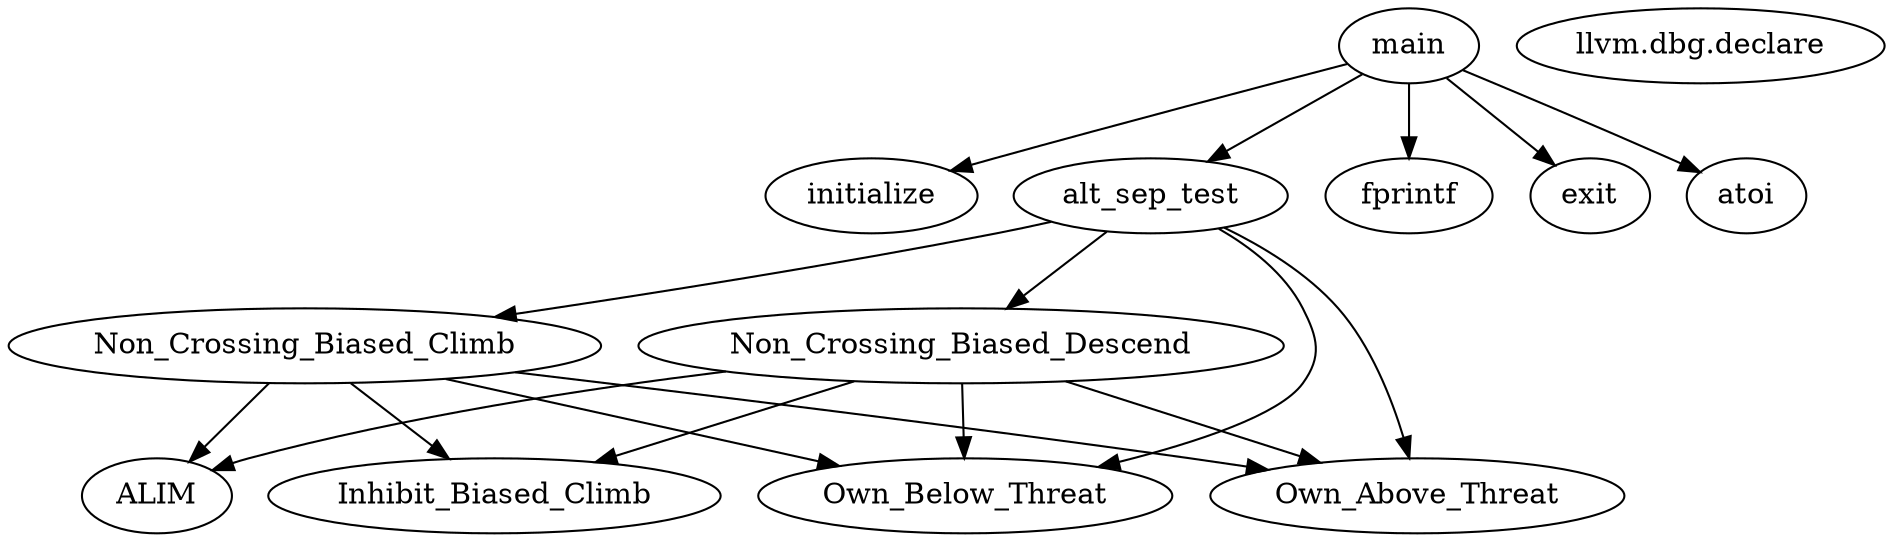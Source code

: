 digraph G {
0[label="initialize"];
1[label="ALIM"];
2[label="Inhibit_Biased_Climb"];
3[label="Non_Crossing_Biased_Climb"];
4[label="llvm.dbg.declare"];
5[label="Non_Crossing_Biased_Descend"];
6[label="Own_Below_Threat"];
7[label="Own_Above_Threat"];
8[label="alt_sep_test"];
9[label="main"];
10[label="fprintf"];
11[label="exit"];
12[label="atoi"];
3->2 ;
3->6 ;
3->1 ;
3->7 ;
5->2 ;
5->6 ;
5->1 ;
5->7 ;
8->3 ;
8->6 ;
8->5 ;
8->7 ;
9->10 ;
9->11 ;
9->0 ;
9->12 ;
9->8 ;
}
